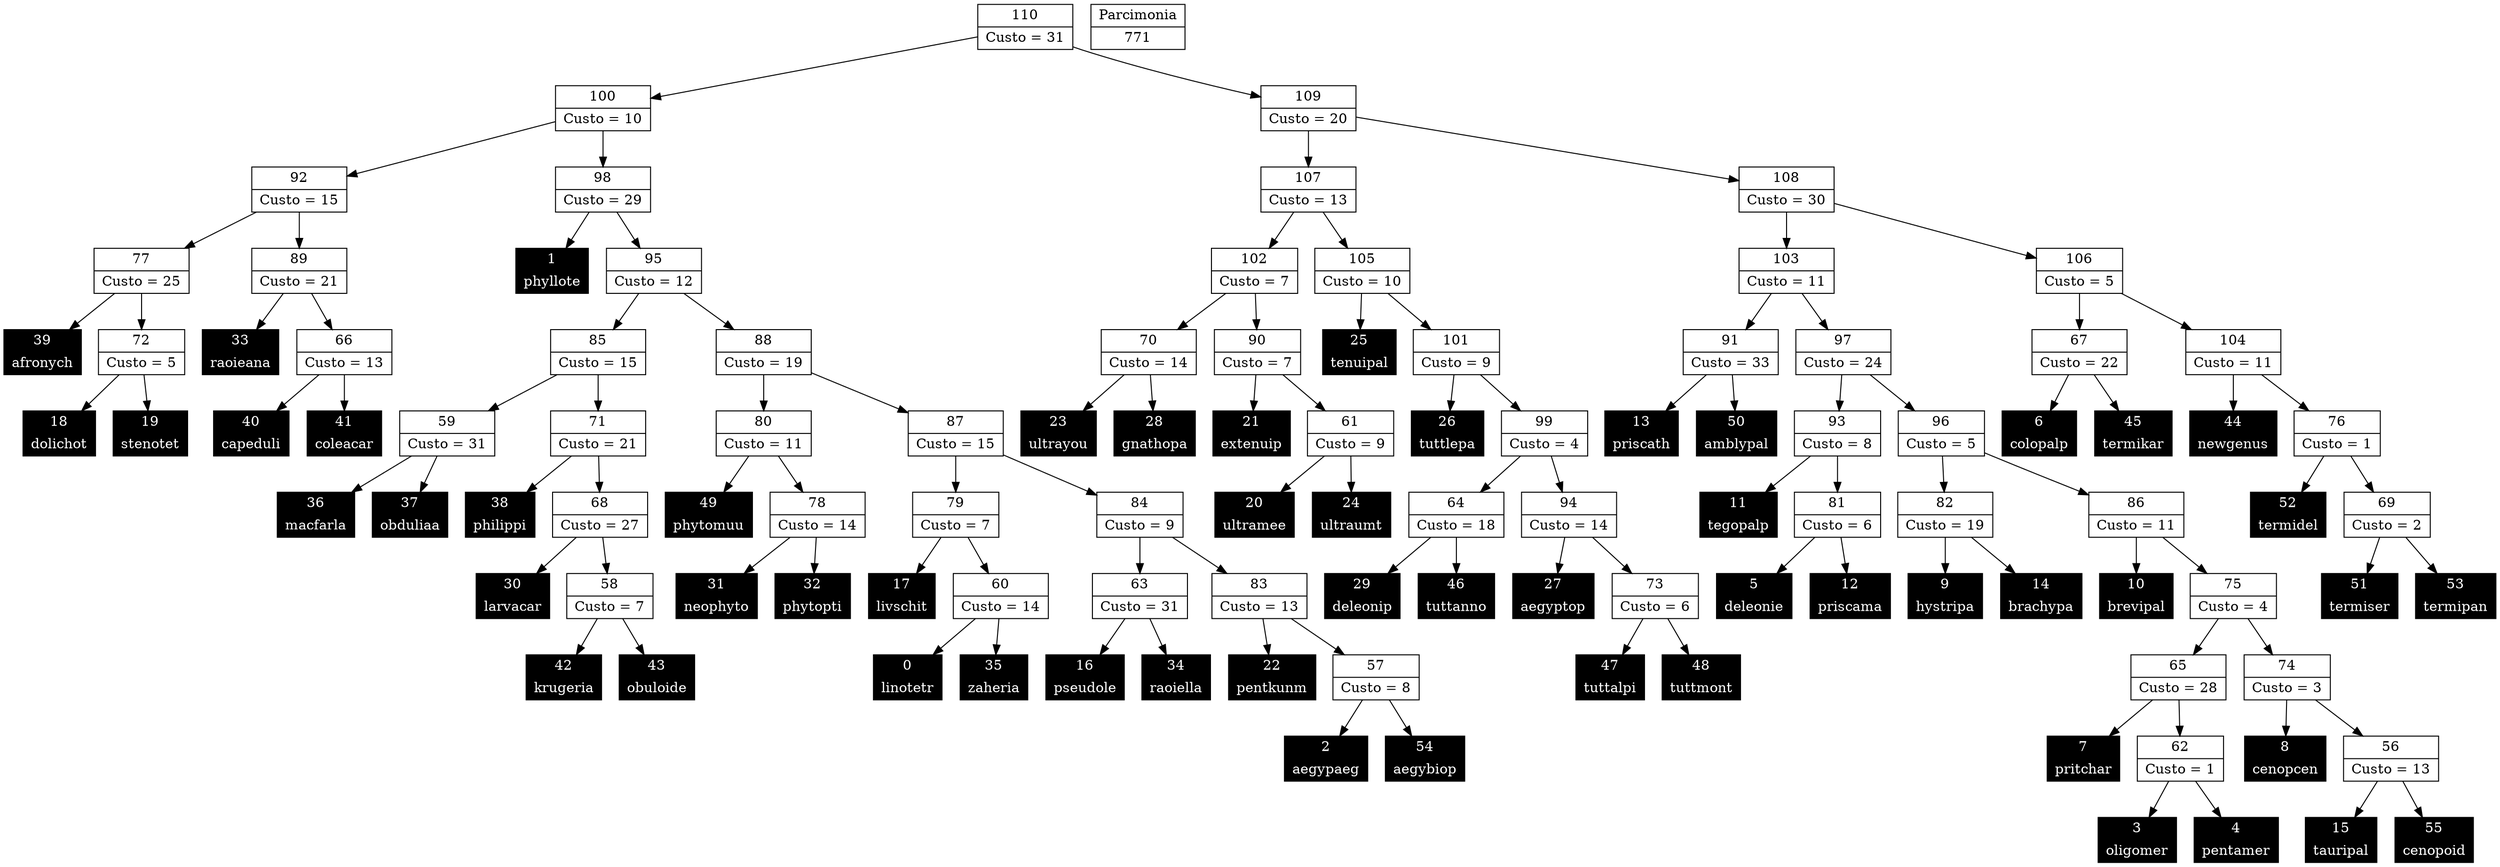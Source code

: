 Digraph G {
0 [shape="record", label="{0 | linotetr}",style=filled, color=black, fontcolor=white,fontsize=14, height=0.5]
1 [shape="record", label="{1 | phyllote}",style=filled, color=black, fontcolor=white,fontsize=14, height=0.5]
2 [shape="record", label="{2 | aegypaeg}",style=filled, color=black, fontcolor=white,fontsize=14, height=0.5]
3 [shape="record", label="{3 | oligomer}",style=filled, color=black, fontcolor=white,fontsize=14, height=0.5]
4 [shape="record", label="{4 | pentamer}",style=filled, color=black, fontcolor=white,fontsize=14, height=0.5]
5 [shape="record", label="{5 | deleonie}",style=filled, color=black, fontcolor=white,fontsize=14, height=0.5]
6 [shape="record", label="{6 | colopalp}",style=filled, color=black, fontcolor=white,fontsize=14, height=0.5]
7 [shape="record", label="{7 | pritchar}",style=filled, color=black, fontcolor=white,fontsize=14, height=0.5]
8 [shape="record", label="{8 | cenopcen}",style=filled, color=black, fontcolor=white,fontsize=14, height=0.5]
9 [shape="record", label="{9 | hystripa}",style=filled, color=black, fontcolor=white,fontsize=14, height=0.5]
10 [shape="record", label="{10 | brevipal}",style=filled, color=black, fontcolor=white,fontsize=14, height=0.5]
11 [shape="record", label="{11 | tegopalp}",style=filled, color=black, fontcolor=white,fontsize=14, height=0.5]
12 [shape="record", label="{12 | priscama}",style=filled, color=black, fontcolor=white,fontsize=14, height=0.5]
13 [shape="record", label="{13 | priscath}",style=filled, color=black, fontcolor=white,fontsize=14, height=0.5]
14 [shape="record", label="{14 | brachypa}",style=filled, color=black, fontcolor=white,fontsize=14, height=0.5]
15 [shape="record", label="{15 | tauripal}",style=filled, color=black, fontcolor=white,fontsize=14, height=0.5]
16 [shape="record", label="{16 | pseudole}",style=filled, color=black, fontcolor=white,fontsize=14, height=0.5]
17 [shape="record", label="{17 | livschit}",style=filled, color=black, fontcolor=white,fontsize=14, height=0.5]
18 [shape="record", label="{18 | dolichot}",style=filled, color=black, fontcolor=white,fontsize=14, height=0.5]
19 [shape="record", label="{19 | stenotet}",style=filled, color=black, fontcolor=white,fontsize=14, height=0.5]
20 [shape="record", label="{20 | ultramee}",style=filled, color=black, fontcolor=white,fontsize=14, height=0.5]
21 [shape="record", label="{21 | extenuip}",style=filled, color=black, fontcolor=white,fontsize=14, height=0.5]
22 [shape="record", label="{22 | pentkunm}",style=filled, color=black, fontcolor=white,fontsize=14, height=0.5]
23 [shape="record", label="{23 | ultrayou}",style=filled, color=black, fontcolor=white,fontsize=14, height=0.5]
24 [shape="record", label="{24 | ultraumt}",style=filled, color=black, fontcolor=white,fontsize=14, height=0.5]
25 [shape="record", label="{25 | tenuipal}",style=filled, color=black, fontcolor=white,fontsize=14, height=0.5]
26 [shape="record", label="{26 | tuttlepa}",style=filled, color=black, fontcolor=white,fontsize=14, height=0.5]
27 [shape="record", label="{27 | aegyptop}",style=filled, color=black, fontcolor=white,fontsize=14, height=0.5]
28 [shape="record", label="{28 | gnathopa}",style=filled, color=black, fontcolor=white,fontsize=14, height=0.5]
29 [shape="record", label="{29 | deleonip}",style=filled, color=black, fontcolor=white,fontsize=14, height=0.5]
30 [shape="record", label="{30 | larvacar}",style=filled, color=black, fontcolor=white,fontsize=14, height=0.5]
31 [shape="record", label="{31 | neophyto}",style=filled, color=black, fontcolor=white,fontsize=14, height=0.5]
32 [shape="record", label="{32 | phytopti}",style=filled, color=black, fontcolor=white,fontsize=14, height=0.5]
33 [shape="record", label="{33 | raoieana}",style=filled, color=black, fontcolor=white,fontsize=14, height=0.5]
34 [shape="record", label="{34 | raoiella}",style=filled, color=black, fontcolor=white,fontsize=14, height=0.5]
35 [shape="record", label="{35 | zaheria}",style=filled, color=black, fontcolor=white,fontsize=14, height=0.5]
36 [shape="record", label="{36 | macfarla}",style=filled, color=black, fontcolor=white,fontsize=14, height=0.5]
37 [shape="record", label="{37 | obduliaa}",style=filled, color=black, fontcolor=white,fontsize=14, height=0.5]
38 [shape="record", label="{38 | philippi}",style=filled, color=black, fontcolor=white,fontsize=14, height=0.5]
39 [shape="record", label="{39 | afronych}",style=filled, color=black, fontcolor=white,fontsize=14, height=0.5]
40 [shape="record", label="{40 | capeduli}",style=filled, color=black, fontcolor=white,fontsize=14, height=0.5]
41 [shape="record", label="{41 | coleacar}",style=filled, color=black, fontcolor=white,fontsize=14, height=0.5]
42 [shape="record", label="{42 | krugeria}",style=filled, color=black, fontcolor=white,fontsize=14, height=0.5]
43 [shape="record", label="{43 | obuloide}",style=filled, color=black, fontcolor=white,fontsize=14, height=0.5]
44 [shape="record", label="{44 | newgenus}",style=filled, color=black, fontcolor=white,fontsize=14, height=0.5]
45 [shape="record", label="{45 | termikar}",style=filled, color=black, fontcolor=white,fontsize=14, height=0.5]
46 [shape="record", label="{46 | tuttanno}",style=filled, color=black, fontcolor=white,fontsize=14, height=0.5]
47 [shape="record", label="{47 | tuttalpi}",style=filled, color=black, fontcolor=white,fontsize=14, height=0.5]
48 [shape="record", label="{48 | tuttmont}",style=filled, color=black, fontcolor=white,fontsize=14, height=0.5]
49 [shape="record", label="{49 | phytomuu}",style=filled, color=black, fontcolor=white,fontsize=14, height=0.5]
50 [shape="record", label="{50 | amblypal}",style=filled, color=black, fontcolor=white,fontsize=14, height=0.5]
51 [shape="record", label="{51 | termiser}",style=filled, color=black, fontcolor=white,fontsize=14, height=0.5]
52 [shape="record", label="{52 | termidel}",style=filled, color=black, fontcolor=white,fontsize=14, height=0.5]
53 [shape="record", label="{53 | termipan}",style=filled, color=black, fontcolor=white,fontsize=14, height=0.5]
54 [shape="record", label="{54 | aegybiop}",style=filled, color=black, fontcolor=white,fontsize=14, height=0.5]
55 [shape="record", label="{55 | cenopoid}",style=filled, color=black, fontcolor=white,fontsize=14, height=0.5]
56 [shape="record", label="{56|Custo = 13}"]
57 [shape="record", label="{57|Custo = 8}"]
58 [shape="record", label="{58|Custo = 7}"]
59 [shape="record", label="{59|Custo = 31}"]
60 [shape="record", label="{60|Custo = 14}"]
61 [shape="record", label="{61|Custo = 9}"]
62 [shape="record", label="{62|Custo = 1}"]
63 [shape="record", label="{63|Custo = 31}"]
64 [shape="record", label="{64|Custo = 18}"]
65 [shape="record", label="{65|Custo = 28}"]
66 [shape="record", label="{66|Custo = 13}"]
67 [shape="record", label="{67|Custo = 22}"]
68 [shape="record", label="{68|Custo = 27}"]
69 [shape="record", label="{69|Custo = 2}"]
70 [shape="record", label="{70|Custo = 14}"]
71 [shape="record", label="{71|Custo = 21}"]
72 [shape="record", label="{72|Custo = 5}"]
73 [shape="record", label="{73|Custo = 6}"]
74 [shape="record", label="{74|Custo = 3}"]
75 [shape="record", label="{75|Custo = 4}"]
76 [shape="record", label="{76|Custo = 1}"]
77 [shape="record", label="{77|Custo = 25}"]
78 [shape="record", label="{78|Custo = 14}"]
79 [shape="record", label="{79|Custo = 7}"]
80 [shape="record", label="{80|Custo = 11}"]
81 [shape="record", label="{81|Custo = 6}"]
82 [shape="record", label="{82|Custo = 19}"]
83 [shape="record", label="{83|Custo = 13}"]
84 [shape="record", label="{84|Custo = 9}"]
85 [shape="record", label="{85|Custo = 15}"]
86 [shape="record", label="{86|Custo = 11}"]
87 [shape="record", label="{87|Custo = 15}"]
88 [shape="record", label="{88|Custo = 19}"]
89 [shape="record", label="{89|Custo = 21}"]
90 [shape="record", label="{90|Custo = 7}"]
91 [shape="record", label="{91|Custo = 33}"]
92 [shape="record", label="{92|Custo = 15}"]
93 [shape="record", label="{93|Custo = 8}"]
94 [shape="record", label="{94|Custo = 14}"]
95 [shape="record", label="{95|Custo = 12}"]
96 [shape="record", label="{96|Custo = 5}"]
97 [shape="record", label="{97|Custo = 24}"]
98 [shape="record", label="{98|Custo = 29}"]
99 [shape="record", label="{99|Custo = 4}"]
100 [shape="record", label="{100|Custo = 10}"]
101 [shape="record", label="{101|Custo = 9}"]
102 [shape="record", label="{102|Custo = 7}"]
103 [shape="record", label="{103|Custo = 11}"]
104 [shape="record", label="{104|Custo = 11}"]
105 [shape="record", label="{105|Custo = 10}"]
106 [shape="record", label="{106|Custo = 5}"]
107 [shape="record", label="{107|Custo = 13}"]
108 [shape="record", label="{108|Custo = 30}"]
109 [shape="record", label="{109|Custo = 20}"]
110 [shape="record", label="{110|Custo = 31}"]

56->55
56->15
57->54
57->2
58->43
58->42
59->37
59->36
60->35
60->0
61->24
61->20
62->4
62->3
63->34
63->16
64->46
64->29
65->62
65->7
66->41
66->40
67->45
67->6
68->58
68->30
69->53
69->51
70->28
70->23
71->68
71->38
72->19
72->18
73->48
73->47
74->56
74->8
75->74
75->65
76->69
76->52
77->72
77->39
78->32
78->31
79->60
79->17
80->78
80->49
81->12
81->5
82->14
82->9
83->57
83->22
84->83
84->63
85->71
85->59
86->75
86->10
87->84
87->79
88->87
88->80
89->66
89->33
90->61
90->21
91->50
91->13
92->89
92->77
93->81
93->11
94->73
94->27
95->88
95->85
96->86
96->82
97->96
97->93
98->95
98->1
99->94
99->64
100->98
100->92
101->99
101->26
102->90
102->70
103->97
103->91
104->76
104->44
105->101
105->25
106->104
106->67
107->105
107->102
108->106
108->103
109->108
109->107
110->109
110->100

771 [shape="record", label="{Parcimonia|771}"]
}